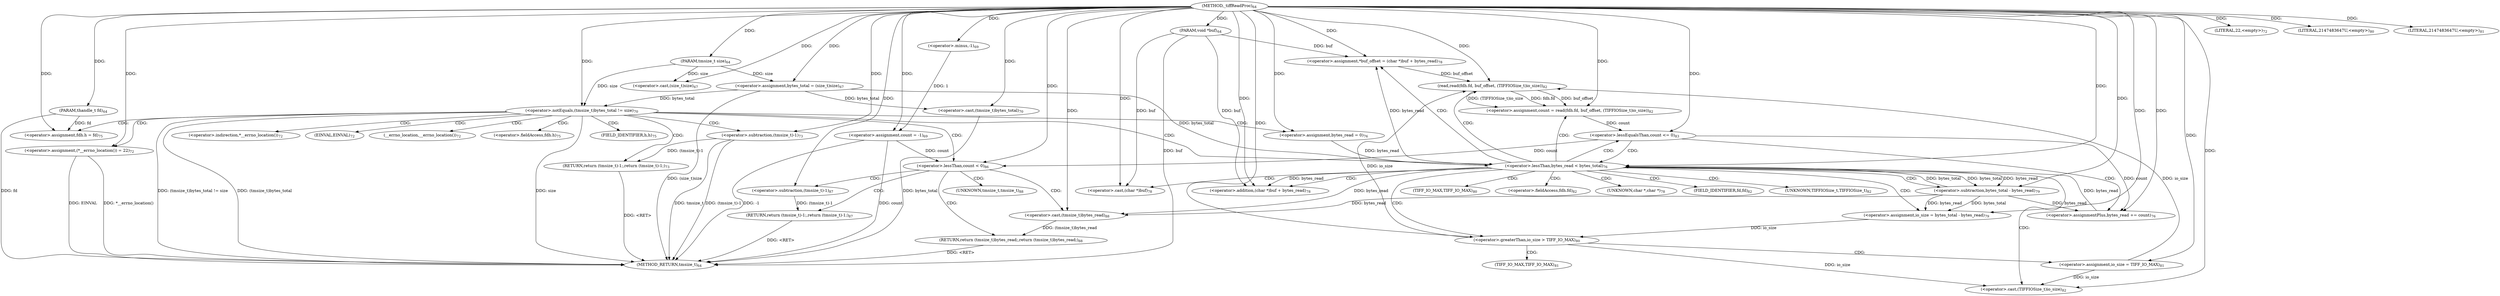 digraph "_tiffReadProc" {  
"33563" [label = <(METHOD,_tiffReadProc)<SUB>64</SUB>> ]
"33670" [label = <(METHOD_RETURN,tmsize_t)<SUB>64</SUB>> ]
"33564" [label = <(PARAM,thandle_t fd)<SUB>64</SUB>> ]
"33565" [label = <(PARAM,void *buf)<SUB>64</SUB>> ]
"33566" [label = <(PARAM,tmsize_t size)<SUB>64</SUB>> ]
"33570" [label = <(&lt;operator&gt;.assignment,bytes_total = (size_t)size)<SUB>67</SUB>> ]
"33577" [label = <(&lt;operator&gt;.assignment,count = -1)<SUB>69</SUB>> ]
"33598" [label = <(&lt;operator&gt;.assignment,fdh.h = fd)<SUB>75</SUB>> ]
"33666" [label = <(RETURN,return (tmsize_t)bytes_read;,return (tmsize_t)bytes_read;)<SUB>88</SUB>> ]
"33582" [label = <(&lt;operator&gt;.notEquals,(tmsize_t)bytes_total != size)<SUB>70</SUB>> ]
"33608" [label = <(&lt;operator&gt;.lessThan,bytes_read &lt; bytes_total)<SUB>76</SUB>> ]
"33611" [label = <(&lt;operator&gt;.assignmentPlus,bytes_read += count)<SUB>76</SUB>> ]
"33658" [label = <(&lt;operator&gt;.lessThan,count &lt; 0)<SUB>86</SUB>> ]
"33667" [label = <(&lt;operator&gt;.cast,(tmsize_t)bytes_read)<SUB>88</SUB>> ]
"33572" [label = <(&lt;operator&gt;.cast,(size_t)size)<SUB>67</SUB>> ]
"33579" [label = <(&lt;operator&gt;.minus,-1)<SUB>69</SUB>> ]
"33588" [label = <(&lt;operator&gt;.assignment,(*__errno_location()) = 22)<SUB>72</SUB>> ]
"33594" [label = <(RETURN,return (tmsize_t)-1;,return (tmsize_t)-1;)<SUB>73</SUB>> ]
"33605" [label = <(&lt;operator&gt;.assignment,bytes_read = 0)<SUB>76</SUB>> ]
"33616" [label = <(&lt;operator&gt;.assignment,*buf_offset = (char *)buf + bytes_read)<SUB>78</SUB>> ]
"33624" [label = <(&lt;operator&gt;.assignment,io_size = bytes_total - bytes_read)<SUB>79</SUB>> ]
"33641" [label = <(&lt;operator&gt;.assignment,count = read(fdh.fd, buf_offset, (TIFFIOSize_t)io_size))<SUB>82</SUB>> ]
"33662" [label = <(RETURN,return (tmsize_t)-1;,return (tmsize_t)-1;)<SUB>87</SUB>> ]
"33583" [label = <(&lt;operator&gt;.cast,(tmsize_t)bytes_total)<SUB>70</SUB>> ]
"33595" [label = <(&lt;operator&gt;.subtraction,(tmsize_t)-1)<SUB>73</SUB>> ]
"33630" [label = <(&lt;operator&gt;.greaterThan,io_size &gt; TIFF_IO_MAX)<SUB>80</SUB>> ]
"33652" [label = <(&lt;operator&gt;.lessEqualsThan,count &lt;= 0)<SUB>83</SUB>> ]
"33663" [label = <(&lt;operator&gt;.subtraction,(tmsize_t)-1)<SUB>87</SUB>> ]
"33618" [label = <(&lt;operator&gt;.addition,(char *)buf + bytes_read)<SUB>78</SUB>> ]
"33626" [label = <(&lt;operator&gt;.subtraction,bytes_total - bytes_read)<SUB>79</SUB>> ]
"33636" [label = <(&lt;operator&gt;.assignment,io_size = TIFF_IO_MAX)<SUB>81</SUB>> ]
"33643" [label = <(read,read(fdh.fd, buf_offset, (TIFFIOSize_t)io_size))<SUB>82</SUB>> ]
"33593" [label = <(LITERAL,22,&lt;empty&gt;)<SUB>72</SUB>> ]
"33619" [label = <(&lt;operator&gt;.cast,(char *)buf)<SUB>78</SUB>> ]
"33648" [label = <(&lt;operator&gt;.cast,(TIFFIOSize_t)io_size)<SUB>82</SUB>> ]
"33634" [label = <(LITERAL,2147483647U,&lt;empty&gt;)<SUB>80</SUB>> ]
"33640" [label = <(LITERAL,2147483647U,&lt;empty&gt;)<SUB>81</SUB>> ]
"33599" [label = <(&lt;operator&gt;.fieldAccess,fdh.h)<SUB>75</SUB>> ]
"33601" [label = <(FIELD_IDENTIFIER,h,h)<SUB>75</SUB>> ]
"33668" [label = <(UNKNOWN,tmsize_t,tmsize_t)<SUB>88</SUB>> ]
"33589" [label = <(&lt;operator&gt;.indirection,*__errno_location())<SUB>72</SUB>> ]
"33591" [label = <(EINVAL,EINVAL)<SUB>72</SUB>> ]
"33590" [label = <(__errno_location,__errno_location())<SUB>72</SUB>> ]
"33632" [label = <(TIFF_IO_MAX,TIFF_IO_MAX)<SUB>80</SUB>> ]
"33644" [label = <(&lt;operator&gt;.fieldAccess,fdh.fd)<SUB>82</SUB>> ]
"33620" [label = <(UNKNOWN,char *,char *)<SUB>78</SUB>> ]
"33638" [label = <(TIFF_IO_MAX,TIFF_IO_MAX)<SUB>81</SUB>> ]
"33646" [label = <(FIELD_IDENTIFIER,fd,fd)<SUB>82</SUB>> ]
"33649" [label = <(UNKNOWN,TIFFIOSize_t,TIFFIOSize_t)<SUB>82</SUB>> ]
  "33594" -> "33670"  [ label = "DDG: &lt;RET&gt;"] 
  "33662" -> "33670"  [ label = "DDG: &lt;RET&gt;"] 
  "33666" -> "33670"  [ label = "DDG: &lt;RET&gt;"] 
  "33564" -> "33670"  [ label = "DDG: fd"] 
  "33565" -> "33670"  [ label = "DDG: buf"] 
  "33570" -> "33670"  [ label = "DDG: (size_t)size"] 
  "33577" -> "33670"  [ label = "DDG: count"] 
  "33577" -> "33670"  [ label = "DDG: -1"] 
  "33583" -> "33670"  [ label = "DDG: bytes_total"] 
  "33582" -> "33670"  [ label = "DDG: (tmsize_t)bytes_total"] 
  "33582" -> "33670"  [ label = "DDG: size"] 
  "33582" -> "33670"  [ label = "DDG: (tmsize_t)bytes_total != size"] 
  "33588" -> "33670"  [ label = "DDG: *__errno_location()"] 
  "33588" -> "33670"  [ label = "DDG: EINVAL"] 
  "33595" -> "33670"  [ label = "DDG: tmsize_t"] 
  "33595" -> "33670"  [ label = "DDG: (tmsize_t)-1"] 
  "33563" -> "33564"  [ label = "DDG: "] 
  "33563" -> "33565"  [ label = "DDG: "] 
  "33563" -> "33566"  [ label = "DDG: "] 
  "33566" -> "33570"  [ label = "DDG: size"] 
  "33563" -> "33570"  [ label = "DDG: "] 
  "33579" -> "33577"  [ label = "DDG: 1"] 
  "33564" -> "33598"  [ label = "DDG: fd"] 
  "33563" -> "33598"  [ label = "DDG: "] 
  "33667" -> "33666"  [ label = "DDG: (tmsize_t)bytes_read"] 
  "33563" -> "33577"  [ label = "DDG: "] 
  "33652" -> "33611"  [ label = "DDG: count"] 
  "33563" -> "33611"  [ label = "DDG: "] 
  "33608" -> "33667"  [ label = "DDG: bytes_read"] 
  "33626" -> "33667"  [ label = "DDG: bytes_read"] 
  "33563" -> "33667"  [ label = "DDG: "] 
  "33566" -> "33572"  [ label = "DDG: size"] 
  "33563" -> "33572"  [ label = "DDG: "] 
  "33563" -> "33579"  [ label = "DDG: "] 
  "33570" -> "33582"  [ label = "DDG: bytes_total"] 
  "33563" -> "33582"  [ label = "DDG: "] 
  "33566" -> "33582"  [ label = "DDG: size"] 
  "33563" -> "33588"  [ label = "DDG: "] 
  "33595" -> "33594"  [ label = "DDG: (tmsize_t)-1"] 
  "33563" -> "33605"  [ label = "DDG: "] 
  "33605" -> "33608"  [ label = "DDG: bytes_read"] 
  "33611" -> "33608"  [ label = "DDG: bytes_read"] 
  "33563" -> "33608"  [ label = "DDG: "] 
  "33626" -> "33608"  [ label = "DDG: bytes_total"] 
  "33570" -> "33608"  [ label = "DDG: bytes_total"] 
  "33626" -> "33611"  [ label = "DDG: bytes_read"] 
  "33565" -> "33616"  [ label = "DDG: buf"] 
  "33563" -> "33616"  [ label = "DDG: "] 
  "33608" -> "33616"  [ label = "DDG: bytes_read"] 
  "33626" -> "33624"  [ label = "DDG: bytes_total"] 
  "33626" -> "33624"  [ label = "DDG: bytes_read"] 
  "33643" -> "33641"  [ label = "DDG: fdh.fd"] 
  "33643" -> "33641"  [ label = "DDG: buf_offset"] 
  "33643" -> "33641"  [ label = "DDG: (TIFFIOSize_t)io_size"] 
  "33577" -> "33658"  [ label = "DDG: count"] 
  "33652" -> "33658"  [ label = "DDG: count"] 
  "33563" -> "33658"  [ label = "DDG: "] 
  "33663" -> "33662"  [ label = "DDG: (tmsize_t)-1"] 
  "33570" -> "33583"  [ label = "DDG: bytes_total"] 
  "33563" -> "33583"  [ label = "DDG: "] 
  "33563" -> "33624"  [ label = "DDG: "] 
  "33563" -> "33641"  [ label = "DDG: "] 
  "33563" -> "33595"  [ label = "DDG: "] 
  "33565" -> "33618"  [ label = "DDG: buf"] 
  "33563" -> "33618"  [ label = "DDG: "] 
  "33608" -> "33618"  [ label = "DDG: bytes_read"] 
  "33608" -> "33626"  [ label = "DDG: bytes_total"] 
  "33563" -> "33626"  [ label = "DDG: "] 
  "33608" -> "33626"  [ label = "DDG: bytes_read"] 
  "33624" -> "33630"  [ label = "DDG: io_size"] 
  "33563" -> "33630"  [ label = "DDG: "] 
  "33563" -> "33636"  [ label = "DDG: "] 
  "33616" -> "33643"  [ label = "DDG: buf_offset"] 
  "33563" -> "33643"  [ label = "DDG: "] 
  "33630" -> "33643"  [ label = "DDG: io_size"] 
  "33636" -> "33643"  [ label = "DDG: io_size"] 
  "33641" -> "33652"  [ label = "DDG: count"] 
  "33563" -> "33652"  [ label = "DDG: "] 
  "33563" -> "33663"  [ label = "DDG: "] 
  "33563" -> "33593"  [ label = "DDG: "] 
  "33565" -> "33619"  [ label = "DDG: buf"] 
  "33563" -> "33619"  [ label = "DDG: "] 
  "33630" -> "33648"  [ label = "DDG: io_size"] 
  "33636" -> "33648"  [ label = "DDG: io_size"] 
  "33563" -> "33648"  [ label = "DDG: "] 
  "33563" -> "33634"  [ label = "DDG: "] 
  "33563" -> "33640"  [ label = "DDG: "] 
  "33582" -> "33601"  [ label = "CDG: "] 
  "33582" -> "33589"  [ label = "CDG: "] 
  "33582" -> "33588"  [ label = "CDG: "] 
  "33582" -> "33605"  [ label = "CDG: "] 
  "33582" -> "33598"  [ label = "CDG: "] 
  "33582" -> "33599"  [ label = "CDG: "] 
  "33582" -> "33608"  [ label = "CDG: "] 
  "33582" -> "33595"  [ label = "CDG: "] 
  "33582" -> "33591"  [ label = "CDG: "] 
  "33582" -> "33590"  [ label = "CDG: "] 
  "33582" -> "33658"  [ label = "CDG: "] 
  "33582" -> "33594"  [ label = "CDG: "] 
  "33608" -> "33626"  [ label = "CDG: "] 
  "33608" -> "33616"  [ label = "CDG: "] 
  "33608" -> "33648"  [ label = "CDG: "] 
  "33608" -> "33644"  [ label = "CDG: "] 
  "33608" -> "33646"  [ label = "CDG: "] 
  "33608" -> "33632"  [ label = "CDG: "] 
  "33608" -> "33619"  [ label = "CDG: "] 
  "33608" -> "33620"  [ label = "CDG: "] 
  "33608" -> "33649"  [ label = "CDG: "] 
  "33608" -> "33652"  [ label = "CDG: "] 
  "33608" -> "33630"  [ label = "CDG: "] 
  "33608" -> "33624"  [ label = "CDG: "] 
  "33608" -> "33618"  [ label = "CDG: "] 
  "33608" -> "33643"  [ label = "CDG: "] 
  "33608" -> "33641"  [ label = "CDG: "] 
  "33658" -> "33663"  [ label = "CDG: "] 
  "33658" -> "33668"  [ label = "CDG: "] 
  "33658" -> "33662"  [ label = "CDG: "] 
  "33658" -> "33667"  [ label = "CDG: "] 
  "33658" -> "33666"  [ label = "CDG: "] 
  "33630" -> "33636"  [ label = "CDG: "] 
  "33630" -> "33638"  [ label = "CDG: "] 
  "33652" -> "33608"  [ label = "CDG: "] 
  "33652" -> "33611"  [ label = "CDG: "] 
}
